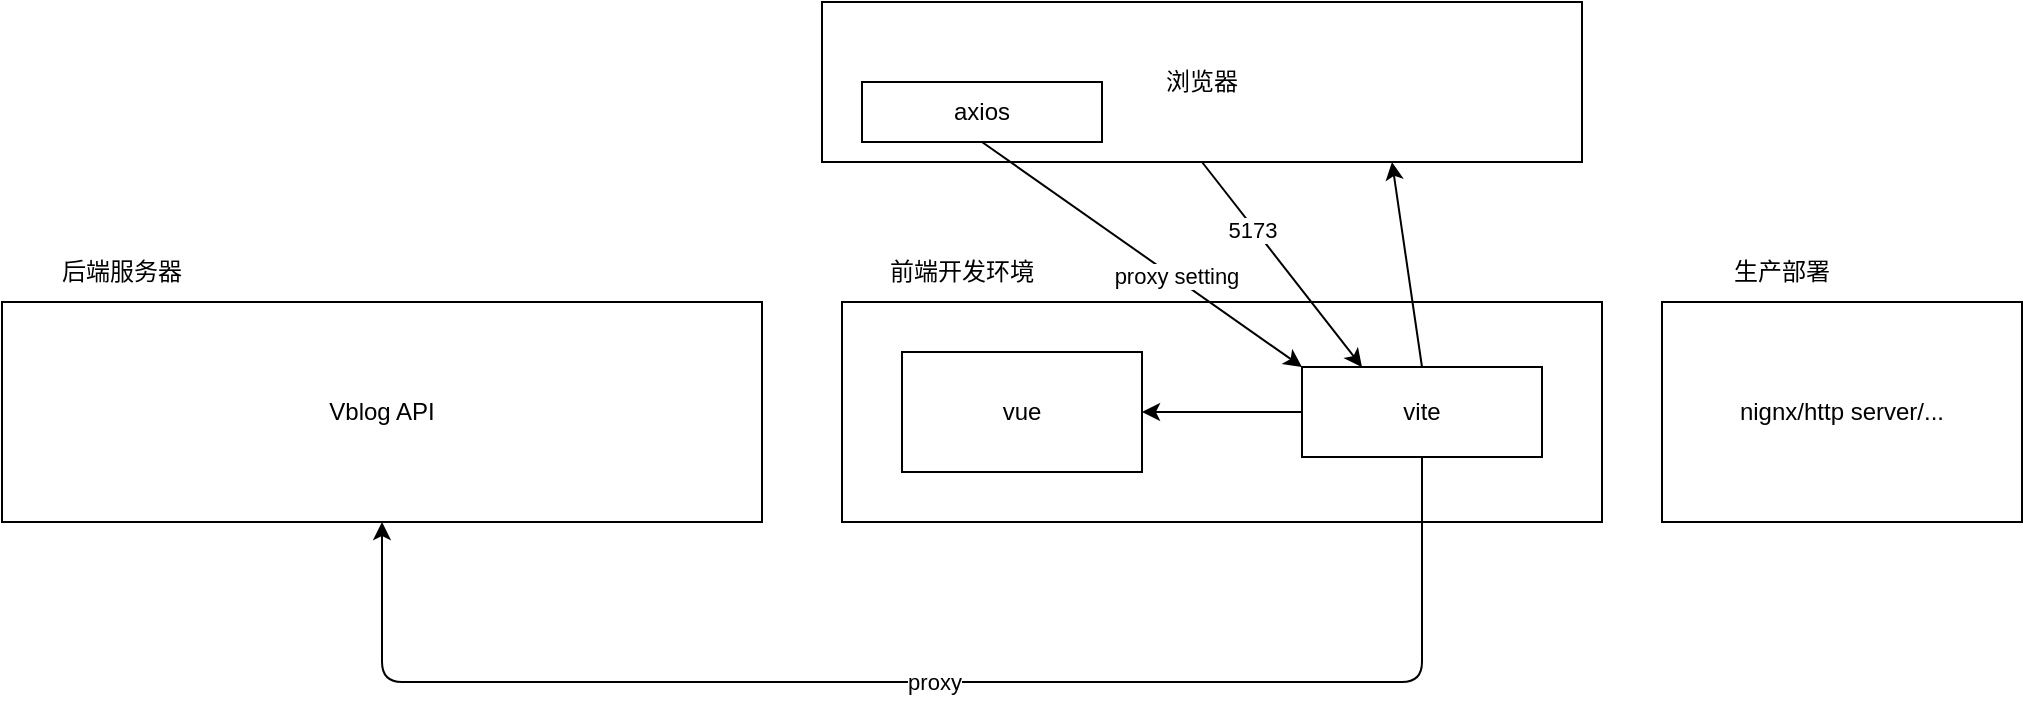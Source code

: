 <mxfile>
    <diagram id="wh9TPsFRp4xPAd6lnW3X" name="第 1 页">
        <mxGraphModel dx="1804" dy="570" grid="1" gridSize="10" guides="1" tooltips="1" connect="1" arrows="1" fold="1" page="1" pageScale="1" pageWidth="827" pageHeight="1169" math="0" shadow="0">
            <root>
                <mxCell id="0"/>
                <mxCell id="1" parent="0"/>
                <mxCell id="2" value="" style="rounded=0;whiteSpace=wrap;html=1;" vertex="1" parent="1">
                    <mxGeometry x="370" y="160" width="380" height="110" as="geometry"/>
                </mxCell>
                <mxCell id="5" style="edgeStyle=none;html=1;exitX=0;exitY=0.5;exitDx=0;exitDy=0;" edge="1" parent="1" source="3" target="4">
                    <mxGeometry relative="1" as="geometry"/>
                </mxCell>
                <mxCell id="7" style="edgeStyle=none;html=1;exitX=0.5;exitY=0;exitDx=0;exitDy=0;entryX=0.75;entryY=1;entryDx=0;entryDy=0;" edge="1" parent="1" source="3" target="6">
                    <mxGeometry relative="1" as="geometry"/>
                </mxCell>
                <mxCell id="15" value="proxy" style="edgeStyle=orthogonalEdgeStyle;html=1;exitX=0.5;exitY=1;exitDx=0;exitDy=0;entryX=0.5;entryY=1;entryDx=0;entryDy=0;" edge="1" parent="1" source="3" target="11">
                    <mxGeometry relative="1" as="geometry">
                        <Array as="points">
                            <mxPoint x="660" y="350"/>
                            <mxPoint x="140" y="350"/>
                        </Array>
                    </mxGeometry>
                </mxCell>
                <mxCell id="3" value="vite" style="rounded=0;whiteSpace=wrap;html=1;" vertex="1" parent="1">
                    <mxGeometry x="600" y="192.5" width="120" height="45" as="geometry"/>
                </mxCell>
                <mxCell id="4" value="vue" style="rounded=0;whiteSpace=wrap;html=1;" vertex="1" parent="1">
                    <mxGeometry x="400" y="185" width="120" height="60" as="geometry"/>
                </mxCell>
                <mxCell id="8" style="edgeStyle=none;html=1;exitX=0.5;exitY=1;exitDx=0;exitDy=0;entryX=0.25;entryY=0;entryDx=0;entryDy=0;" edge="1" parent="1" source="6" target="3">
                    <mxGeometry relative="1" as="geometry"/>
                </mxCell>
                <mxCell id="9" value="5173" style="edgeLabel;html=1;align=center;verticalAlign=middle;resizable=0;points=[];" vertex="1" connectable="0" parent="8">
                    <mxGeometry x="-0.357" y="-1" relative="1" as="geometry">
                        <mxPoint as="offset"/>
                    </mxGeometry>
                </mxCell>
                <mxCell id="6" value="浏览器" style="rounded=0;whiteSpace=wrap;html=1;" vertex="1" parent="1">
                    <mxGeometry x="360" y="10" width="380" height="80" as="geometry"/>
                </mxCell>
                <mxCell id="14" style="edgeStyle=none;html=1;exitX=0.5;exitY=1;exitDx=0;exitDy=0;entryX=0;entryY=0;entryDx=0;entryDy=0;" edge="1" parent="1" source="10" target="3">
                    <mxGeometry relative="1" as="geometry"/>
                </mxCell>
                <mxCell id="16" value="proxy setting" style="edgeLabel;html=1;align=center;verticalAlign=middle;resizable=0;points=[];" vertex="1" connectable="0" parent="14">
                    <mxGeometry x="0.2" y="1" relative="1" as="geometry">
                        <mxPoint as="offset"/>
                    </mxGeometry>
                </mxCell>
                <mxCell id="10" value="axios" style="rounded=0;whiteSpace=wrap;html=1;" vertex="1" parent="1">
                    <mxGeometry x="380" y="50" width="120" height="30" as="geometry"/>
                </mxCell>
                <mxCell id="11" value="Vblog API" style="rounded=0;whiteSpace=wrap;html=1;" vertex="1" parent="1">
                    <mxGeometry x="-50" y="160" width="380" height="110" as="geometry"/>
                </mxCell>
                <mxCell id="12" value="前端开发环境" style="text;html=1;strokeColor=none;fillColor=none;align=center;verticalAlign=middle;whiteSpace=wrap;rounded=0;" vertex="1" parent="1">
                    <mxGeometry x="370" y="130" width="120" height="30" as="geometry"/>
                </mxCell>
                <mxCell id="13" value="后端服务器" style="text;html=1;strokeColor=none;fillColor=none;align=center;verticalAlign=middle;whiteSpace=wrap;rounded=0;" vertex="1" parent="1">
                    <mxGeometry x="-50" y="130" width="120" height="30" as="geometry"/>
                </mxCell>
                <mxCell id="17" value="nignx/http server/..." style="rounded=0;whiteSpace=wrap;html=1;" vertex="1" parent="1">
                    <mxGeometry x="780" y="160" width="180" height="110" as="geometry"/>
                </mxCell>
                <mxCell id="18" value="生产部署" style="text;html=1;strokeColor=none;fillColor=none;align=center;verticalAlign=middle;whiteSpace=wrap;rounded=0;" vertex="1" parent="1">
                    <mxGeometry x="780" y="130" width="120" height="30" as="geometry"/>
                </mxCell>
            </root>
        </mxGraphModel>
    </diagram>
</mxfile>